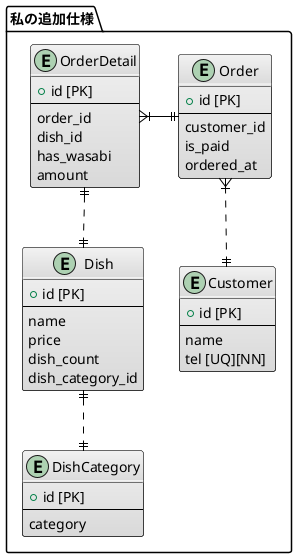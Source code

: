 @startuml


!define METAL #F2F2F2-D9D9D9

skinparam class {
    BackgroundColor METAL
    BorderColor Black
    ArrowColor Black
}

package "私の追加仕様" as problem01 {
    entity "Customer" as customer {
        + id [PK]
        --
          name
          tel [UQ][NN]
    }

    entity "Order" as order {
        + id [PK]
        --
         customer_id
         is_paid
         ordered_at
    }

    entity "OrderDetail" as order_detail {
        + id [PK]
        --
          order_id
          dish_id
          has_wasabi
          amount
    }

    entity "Dish" as dish {
        + id [PK]
        --
        name
        price
        dish_count
        dish_category_id
    }

    entity "DishCategory" as dish_category {
        + id [PK]
        --
        category
    }
}

order }|..|| customer
order ||-le-|{ order_detail
order_detail ||..|| dish
dish ||..||dish_category

@enduml